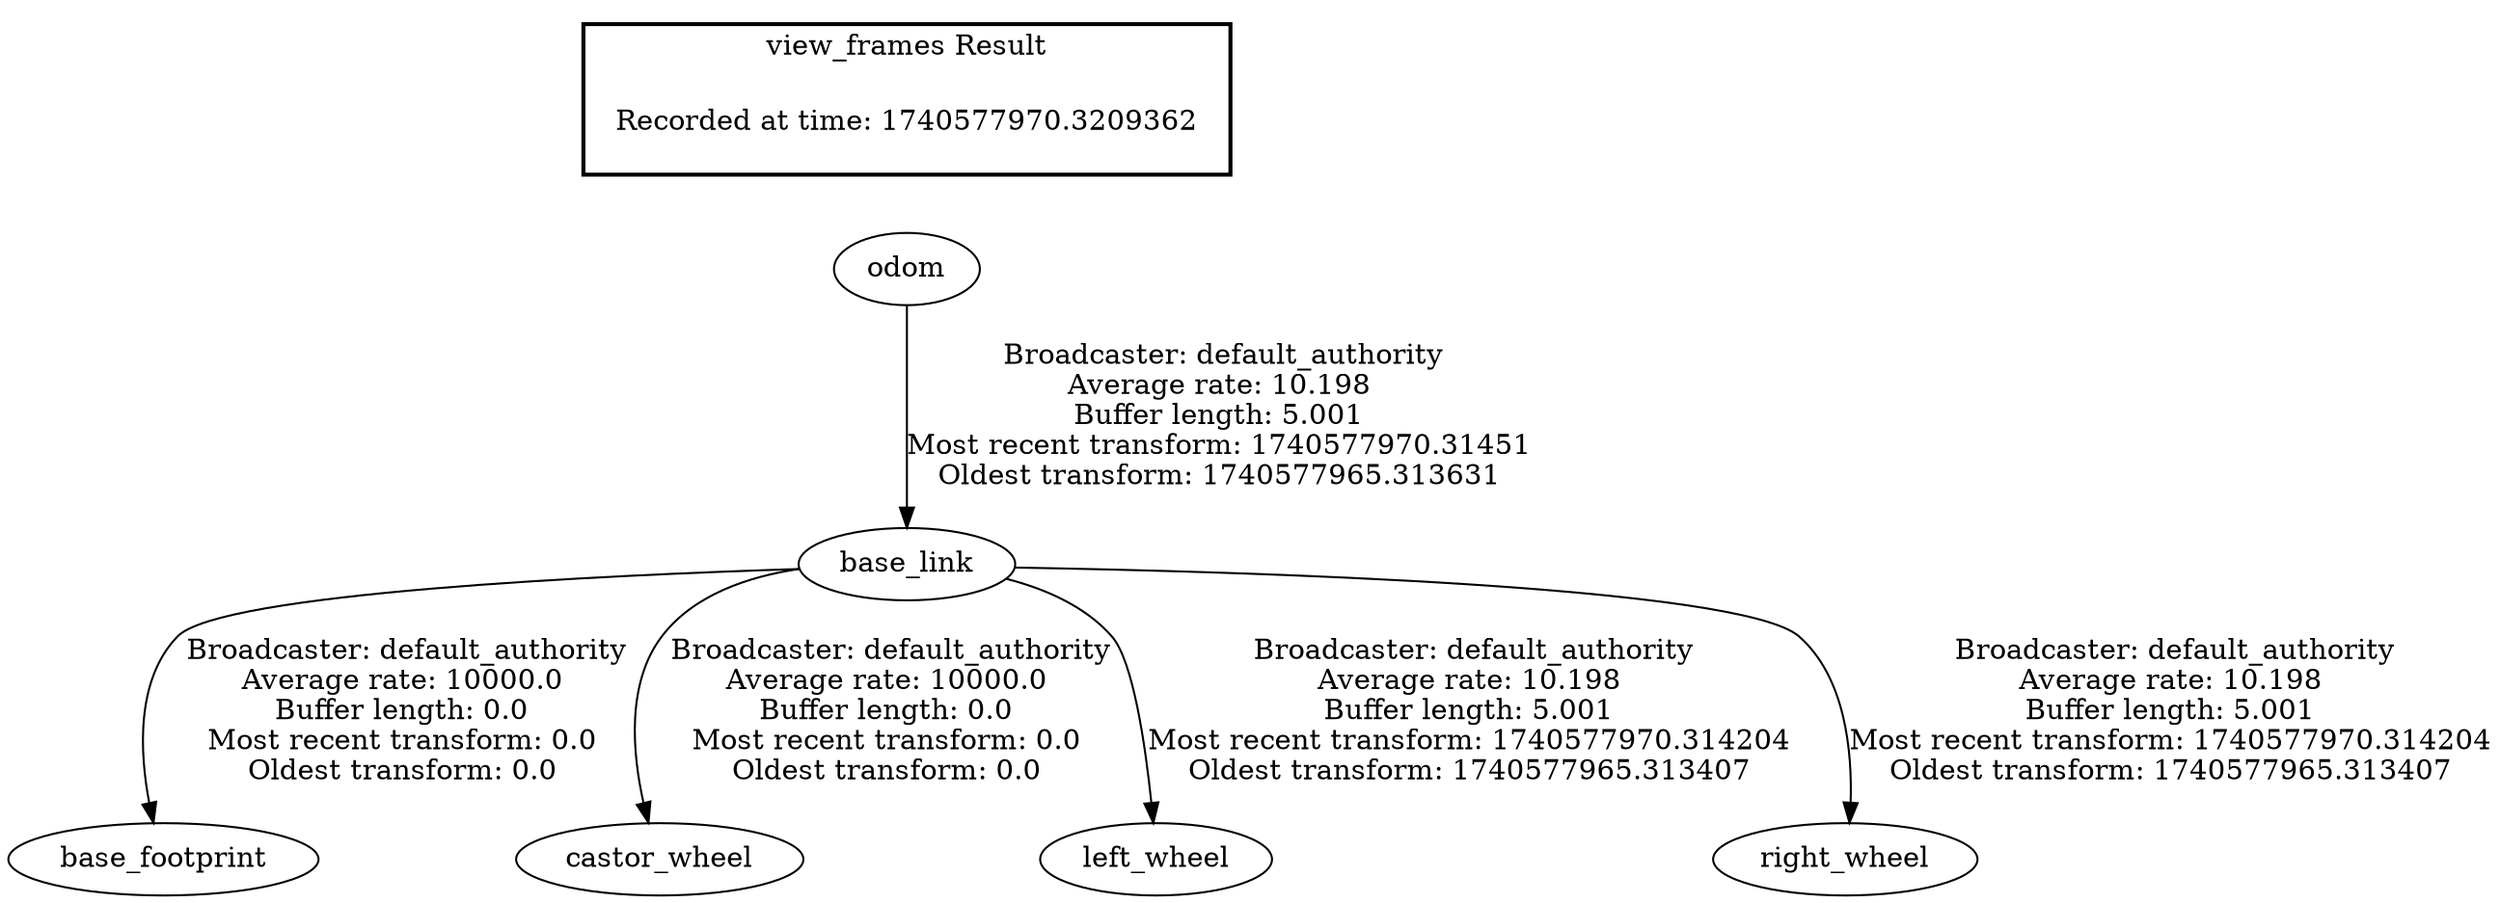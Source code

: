 digraph G {
"base_link" -> "base_footprint"[label=" Broadcaster: default_authority\nAverage rate: 10000.0\nBuffer length: 0.0\nMost recent transform: 0.0\nOldest transform: 0.0\n"];
"odom" -> "base_link"[label=" Broadcaster: default_authority\nAverage rate: 10.198\nBuffer length: 5.001\nMost recent transform: 1740577970.31451\nOldest transform: 1740577965.313631\n"];
"base_link" -> "castor_wheel"[label=" Broadcaster: default_authority\nAverage rate: 10000.0\nBuffer length: 0.0\nMost recent transform: 0.0\nOldest transform: 0.0\n"];
"base_link" -> "left_wheel"[label=" Broadcaster: default_authority\nAverage rate: 10.198\nBuffer length: 5.001\nMost recent transform: 1740577970.314204\nOldest transform: 1740577965.313407\n"];
"base_link" -> "right_wheel"[label=" Broadcaster: default_authority\nAverage rate: 10.198\nBuffer length: 5.001\nMost recent transform: 1740577970.314204\nOldest transform: 1740577965.313407\n"];
edge [style=invis];
 subgraph cluster_legend { style=bold; color=black; label ="view_frames Result";
"Recorded at time: 1740577970.3209362"[ shape=plaintext ] ;
}->"odom";
}